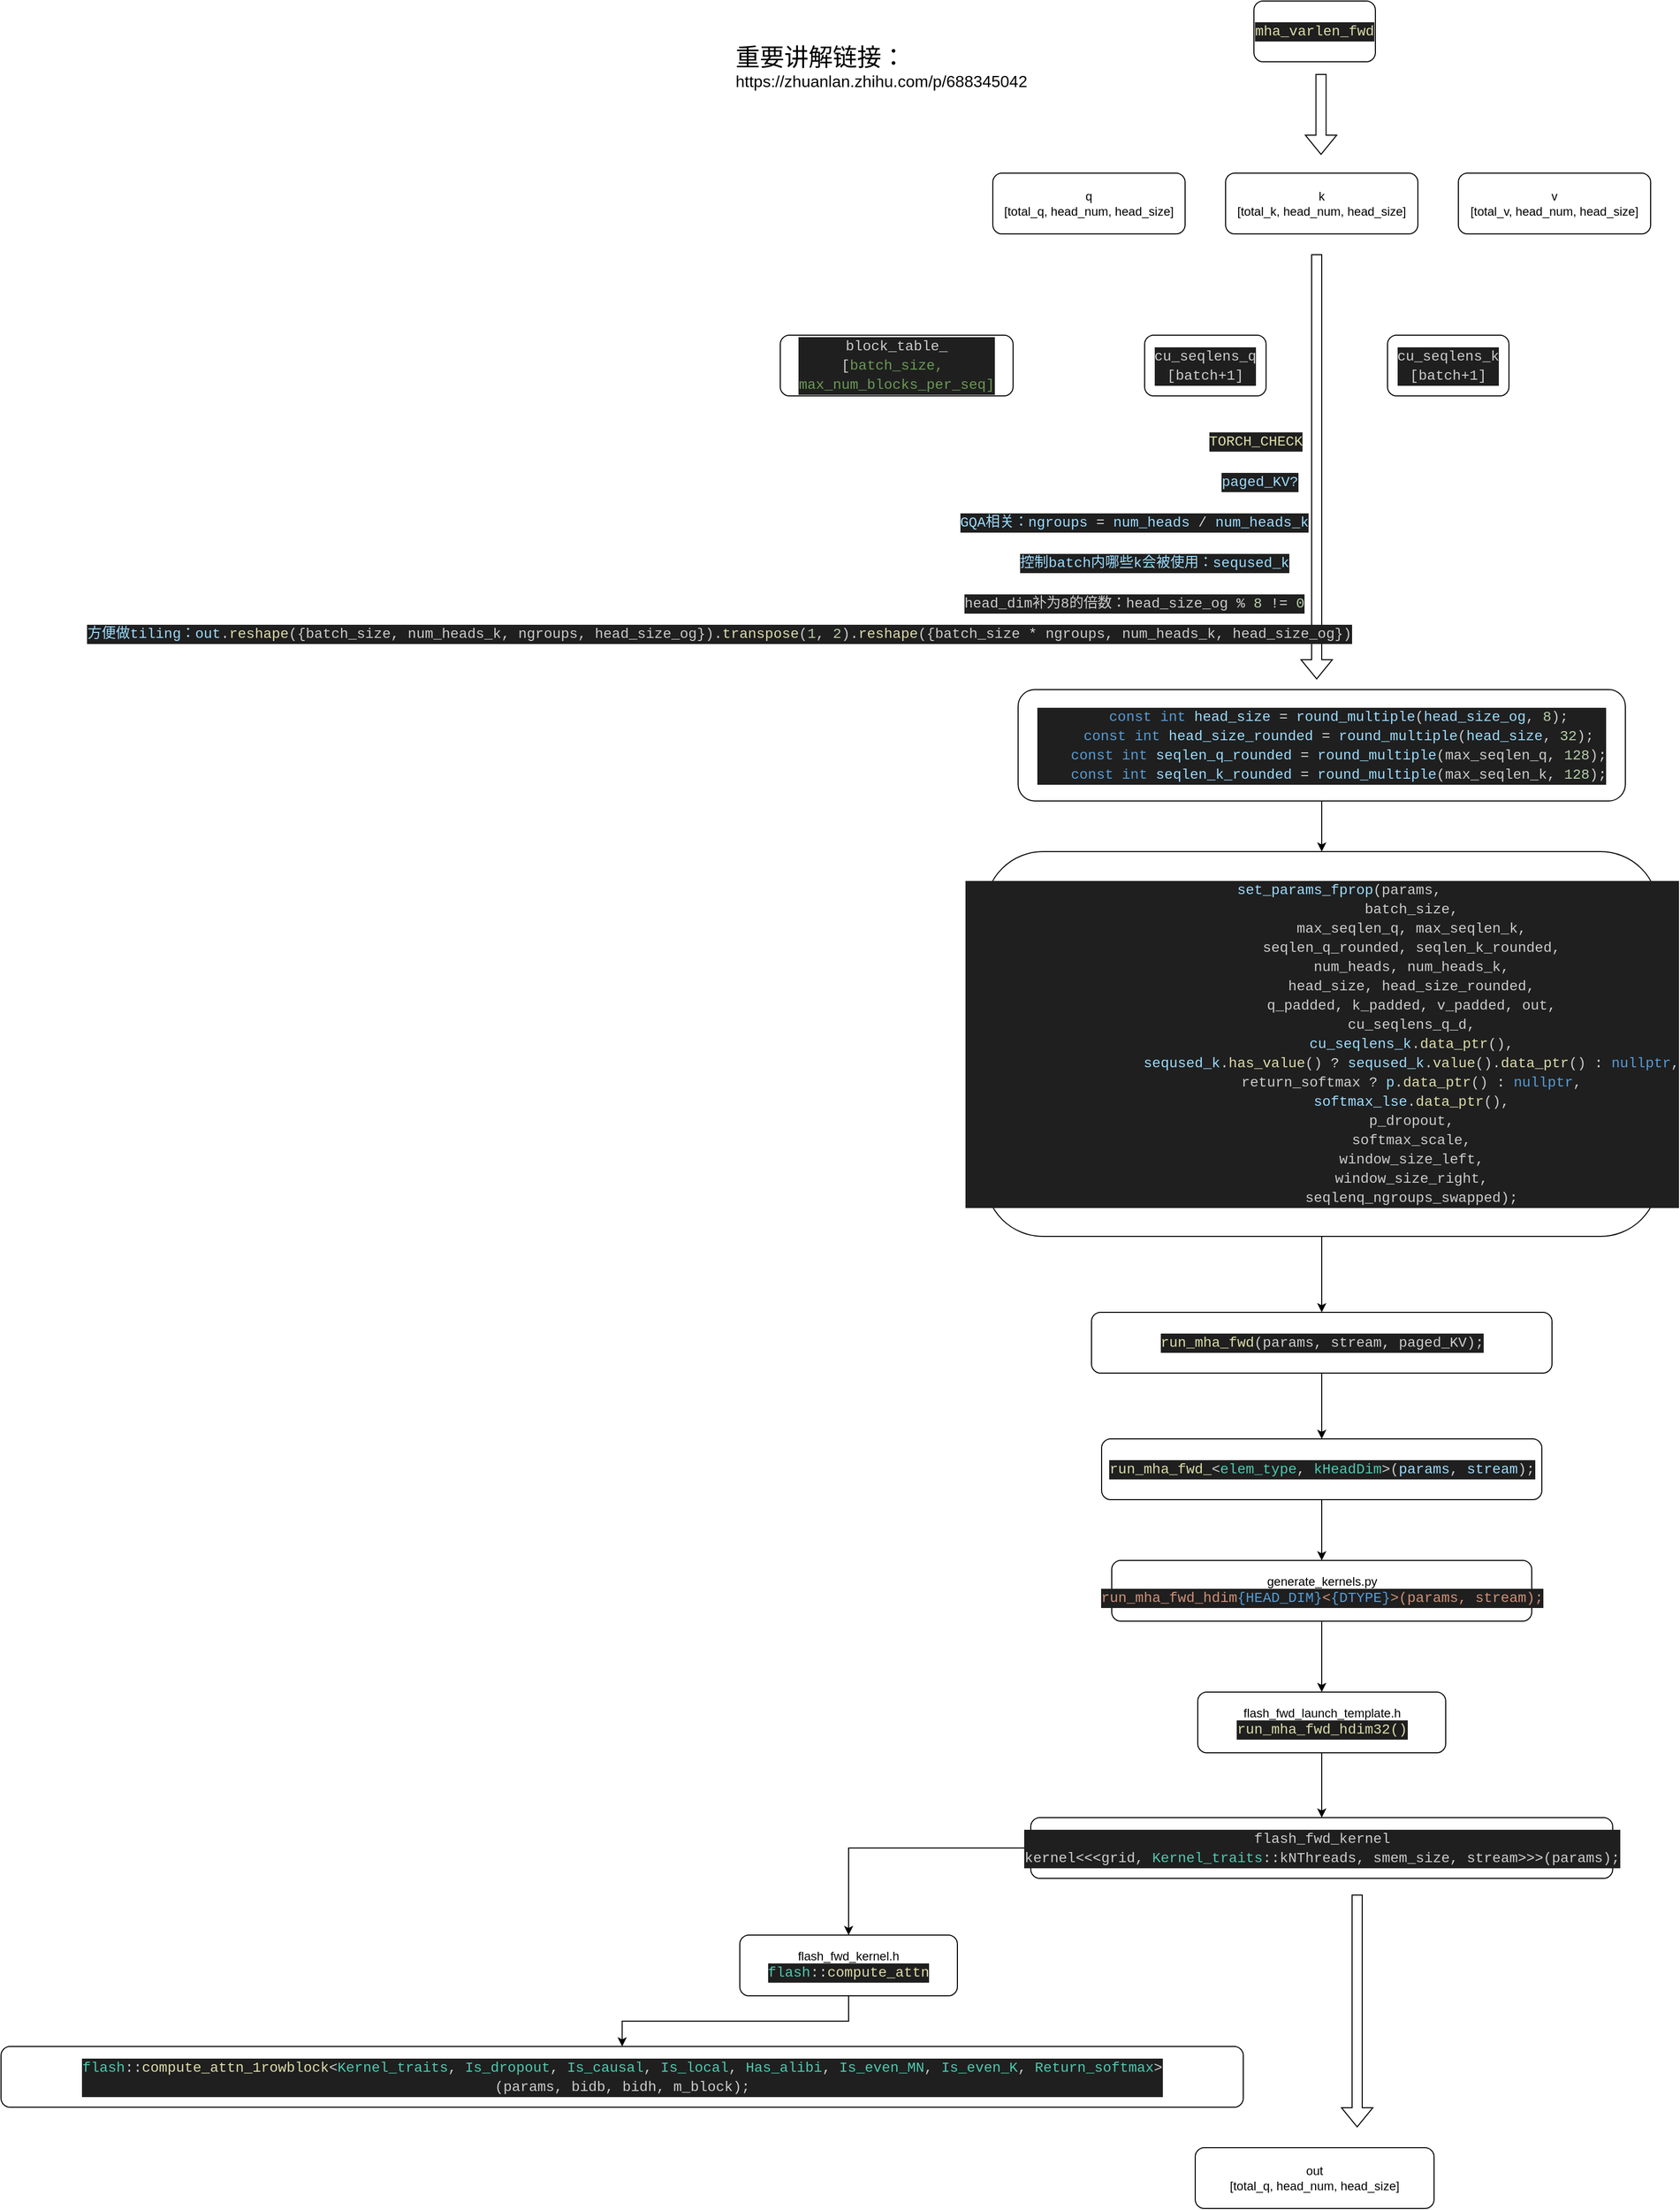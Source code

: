 <mxfile version="24.2.5" type="device">
  <diagram name="第 1 页" id="lJStV8RaI5A1z8thdrf8">
    <mxGraphModel dx="3084" dy="2232" grid="1" gridSize="10" guides="1" tooltips="1" connect="1" arrows="1" fold="1" page="1" pageScale="1" pageWidth="827" pageHeight="1169" math="0" shadow="0">
      <root>
        <mxCell id="0" />
        <mxCell id="1" parent="0" />
        <mxCell id="DAtmgXmAGLAijf5BrxrI-2" value="q&lt;div&gt;[total_q, head_num, head_size]&lt;/div&gt;" style="rounded=1;whiteSpace=wrap;html=1;" parent="1" vertex="1">
          <mxGeometry x="80" y="130" width="190" height="60" as="geometry" />
        </mxCell>
        <mxCell id="DAtmgXmAGLAijf5BrxrI-3" value="&lt;div&gt;v&lt;/div&gt;&lt;div&gt;[total_v, head_num, head_size]&lt;/div&gt;" style="rounded=1;whiteSpace=wrap;html=1;" parent="1" vertex="1">
          <mxGeometry x="540" y="130" width="190" height="60" as="geometry" />
        </mxCell>
        <mxCell id="DAtmgXmAGLAijf5BrxrI-4" value="&lt;div&gt;k&lt;/div&gt;&lt;div&gt;[total_k, head_num, head_size]&lt;/div&gt;" style="rounded=1;whiteSpace=wrap;html=1;" parent="1" vertex="1">
          <mxGeometry x="310" y="130" width="190" height="60" as="geometry" />
        </mxCell>
        <mxCell id="DAtmgXmAGLAijf5BrxrI-6" value="out&lt;div&gt;[total_q, head_num, head_size]&lt;/div&gt;" style="rounded=1;whiteSpace=wrap;html=1;" parent="1" vertex="1">
          <mxGeometry x="280" y="2080" width="236" height="60" as="geometry" />
        </mxCell>
        <mxCell id="DAtmgXmAGLAijf5BrxrI-7" value="&lt;div style=&quot;color: rgb(204, 204, 204); background-color: rgb(31, 31, 31); font-family: Consolas, &amp;quot;Courier New&amp;quot;, monospace; font-size: 14px; line-height: 19px; white-space: pre;&quot;&gt;cu_seqlens_q&lt;/div&gt;&lt;div style=&quot;color: rgb(204, 204, 204); background-color: rgb(31, 31, 31); font-family: Consolas, &amp;quot;Courier New&amp;quot;, monospace; font-size: 14px; line-height: 19px; white-space: pre;&quot;&gt;[batch+1]&lt;/div&gt;" style="rounded=1;whiteSpace=wrap;html=1;" parent="1" vertex="1">
          <mxGeometry x="230" y="290" width="120" height="60" as="geometry" />
        </mxCell>
        <mxCell id="DAtmgXmAGLAijf5BrxrI-8" value="&lt;div style=&quot;color: rgb(204, 204, 204); background-color: rgb(31, 31, 31); font-family: Consolas, &amp;quot;Courier New&amp;quot;, monospace; font-size: 14px; line-height: 19px; white-space: pre;&quot;&gt;cu_seqlens_k&lt;/div&gt;&lt;div style=&quot;color: rgb(204, 204, 204); background-color: rgb(31, 31, 31); font-family: Consolas, &amp;quot;Courier New&amp;quot;, monospace; font-size: 14px; line-height: 19px; white-space: pre;&quot;&gt;[batch+1]&lt;br&gt;&lt;/div&gt;" style="rounded=1;whiteSpace=wrap;html=1;" parent="1" vertex="1">
          <mxGeometry x="470" y="290" width="120" height="60" as="geometry" />
        </mxCell>
        <mxCell id="DAtmgXmAGLAijf5BrxrI-9" value="&lt;div style=&quot;color: rgb(204, 204, 204); background-color: rgb(31, 31, 31); font-family: Consolas, &amp;quot;Courier New&amp;quot;, monospace; font-size: 14px; line-height: 19px; white-space: pre;&quot;&gt;block_table_&lt;/div&gt;&lt;div style=&quot;color: rgb(204, 204, 204); background-color: rgb(31, 31, 31); font-family: Consolas, &amp;quot;Courier New&amp;quot;, monospace; font-size: 14px; line-height: 19px; white-space: pre;&quot;&gt;[&lt;span style=&quot;color: rgb(106, 153, 85);&quot;&gt;batch_size, &lt;/span&gt;&lt;/div&gt;&lt;div style=&quot;color: rgb(204, 204, 204); background-color: rgb(31, 31, 31); font-family: Consolas, &amp;quot;Courier New&amp;quot;, monospace; font-size: 14px; line-height: 19px; white-space: pre;&quot;&gt;&lt;span style=&quot;color: rgb(106, 153, 85);&quot;&gt;max_num_blocks_per_seq]&lt;/span&gt;&lt;/div&gt;" style="rounded=1;whiteSpace=wrap;html=1;" parent="1" vertex="1">
          <mxGeometry x="-130" y="290" width="230" height="60" as="geometry" />
        </mxCell>
        <mxCell id="DAtmgXmAGLAijf5BrxrI-10" value="" style="shape=flexArrow;endArrow=classic;html=1;rounded=0;" parent="1" edge="1">
          <mxGeometry width="50" height="50" relative="1" as="geometry">
            <mxPoint x="400" y="210" as="sourcePoint" />
            <mxPoint x="400" y="630" as="targetPoint" />
          </mxGeometry>
        </mxCell>
        <mxCell id="DAtmgXmAGLAijf5BrxrI-11" value="&lt;div style=&quot;color: rgb(204, 204, 204); background-color: rgb(31, 31, 31); font-family: Consolas, &amp;quot;Courier New&amp;quot;, monospace; font-size: 14px; line-height: 19px; white-space: pre;&quot;&gt;&lt;span style=&quot;color: #dcdcaa;&quot;&gt;TORCH_CHECK&lt;/span&gt;&lt;/div&gt;" style="text;html=1;align=center;verticalAlign=middle;whiteSpace=wrap;rounded=0;" parent="1" vertex="1">
          <mxGeometry x="310" y="380" width="60" height="30" as="geometry" />
        </mxCell>
        <mxCell id="DAtmgXmAGLAijf5BrxrI-12" value="&lt;div style=&quot;color: rgb(204, 204, 204); background-color: rgb(31, 31, 31); font-family: Consolas, &amp;quot;Courier New&amp;quot;, monospace; font-size: 14px; line-height: 19px; white-space: pre;&quot;&gt;&lt;span style=&quot;color: #9cdcfe;&quot;&gt;paged_KV?&lt;/span&gt;&lt;/div&gt;" style="text;html=1;align=center;verticalAlign=middle;whiteSpace=wrap;rounded=0;" parent="1" vertex="1">
          <mxGeometry x="296" y="420" width="96" height="30" as="geometry" />
        </mxCell>
        <mxCell id="DAtmgXmAGLAijf5BrxrI-14" value="&lt;div style=&quot;color: rgb(204, 204, 204); background-color: rgb(31, 31, 31); font-family: Consolas, &amp;quot;Courier New&amp;quot;, monospace; font-size: 14px; line-height: 19px; white-space: pre;&quot;&gt;&lt;span style=&quot;color: #9cdcfe;&quot;&gt;GQA相关：ngroups&lt;/span&gt; &lt;span style=&quot;color: #d4d4d4;&quot;&gt;=&lt;/span&gt; &lt;span style=&quot;color: #9cdcfe;&quot;&gt;num_heads&lt;/span&gt; &lt;span style=&quot;color: #d4d4d4;&quot;&gt;/&lt;/span&gt; &lt;span style=&quot;color: #9cdcfe;&quot;&gt;num_heads_k&lt;/span&gt;&lt;/div&gt;" style="text;html=1;align=center;verticalAlign=middle;whiteSpace=wrap;rounded=0;" parent="1" vertex="1">
          <mxGeometry x="80" y="460" width="280" height="30" as="geometry" />
        </mxCell>
        <mxCell id="DAtmgXmAGLAijf5BrxrI-15" value="&lt;div style=&quot;color: rgb(204, 204, 204); background-color: rgb(31, 31, 31); font-family: Consolas, &amp;quot;Courier New&amp;quot;, monospace; font-size: 14px; line-height: 19px; white-space: pre;&quot;&gt;&lt;span style=&quot;color: #9cdcfe;&quot;&gt;控制batch内哪些k会被使用：seqused_k&lt;/span&gt;&lt;/div&gt;" style="text;html=1;align=center;verticalAlign=middle;whiteSpace=wrap;rounded=0;" parent="1" vertex="1">
          <mxGeometry x="210" y="500" width="60" height="30" as="geometry" />
        </mxCell>
        <mxCell id="DAtmgXmAGLAijf5BrxrI-16" value="&lt;div style=&quot;color: rgb(204, 204, 204); background-color: rgb(31, 31, 31); font-family: Consolas, &amp;quot;Courier New&amp;quot;, monospace; font-size: 14px; line-height: 19px; white-space: pre;&quot;&gt;head_dim补为8的倍数：head_size_og &lt;span style=&quot;color: #d4d4d4;&quot;&gt;%&lt;/span&gt; &lt;span style=&quot;color: #b5cea8;&quot;&gt;8&lt;/span&gt; &lt;span style=&quot;color: #d4d4d4;&quot;&gt;!=&lt;/span&gt; &lt;span style=&quot;color: #b5cea8;&quot;&gt;0&lt;/span&gt;&lt;/div&gt;" style="text;html=1;align=center;verticalAlign=middle;whiteSpace=wrap;rounded=0;" parent="1" vertex="1">
          <mxGeometry x="190" y="540" width="60" height="30" as="geometry" />
        </mxCell>
        <mxCell id="DAtmgXmAGLAijf5BrxrI-17" value="&lt;div style=&quot;color: rgb(204, 204, 204); background-color: rgb(31, 31, 31); font-family: Consolas, &amp;quot;Courier New&amp;quot;, monospace; font-size: 14px; line-height: 19px; white-space: pre;&quot;&gt;&lt;span style=&quot;color: #9cdcfe;&quot;&gt;方便做tiling：out&lt;/span&gt;.&lt;span style=&quot;color: #dcdcaa;&quot;&gt;reshape&lt;/span&gt;({batch_size, num_heads_k, ngroups, head_size_og}).&lt;span style=&quot;color: #dcdcaa;&quot;&gt;transpose&lt;/span&gt;(&lt;span style=&quot;color: #b5cea8;&quot;&gt;1&lt;/span&gt;, &lt;span style=&quot;color: #b5cea8;&quot;&gt;2&lt;/span&gt;).&lt;span style=&quot;color: #dcdcaa;&quot;&gt;reshape&lt;/span&gt;({batch_size &lt;span style=&quot;color: #d4d4d4;&quot;&gt;*&lt;/span&gt; ngroups, num_heads_k, head_size_og})&lt;/div&gt;" style="text;html=1;align=center;verticalAlign=middle;whiteSpace=wrap;rounded=0;" parent="1" vertex="1">
          <mxGeometry x="-220" y="570" width="60" height="30" as="geometry" />
        </mxCell>
        <mxCell id="DAtmgXmAGLAijf5BrxrI-21" value="" style="edgeStyle=orthogonalEdgeStyle;rounded=0;orthogonalLoop=1;jettySize=auto;html=1;" parent="1" source="DAtmgXmAGLAijf5BrxrI-19" target="DAtmgXmAGLAijf5BrxrI-20" edge="1">
          <mxGeometry relative="1" as="geometry" />
        </mxCell>
        <mxCell id="DAtmgXmAGLAijf5BrxrI-19" value="&lt;div style=&quot;color: rgb(204, 204, 204); background-color: rgb(31, 31, 31); font-family: Consolas, &amp;quot;Courier New&amp;quot;, monospace; font-size: 14px; line-height: 19px; white-space: pre;&quot;&gt;&lt;div&gt;&amp;nbsp; &amp;nbsp; &lt;span style=&quot;color: #569cd6;&quot;&gt;const&lt;/span&gt; &lt;span style=&quot;color: #569cd6;&quot;&gt;int&lt;/span&gt; &lt;span style=&quot;color: #9cdcfe;&quot;&gt;head_size&lt;/span&gt; &lt;span style=&quot;color: #d4d4d4;&quot;&gt;=&lt;/span&gt; &lt;span style=&quot;color: #9cdcfe;&quot;&gt;round_multiple&lt;/span&gt;(&lt;span style=&quot;color: #9cdcfe;&quot;&gt;head_size_og&lt;/span&gt;, &lt;span style=&quot;color: #b5cea8;&quot;&gt;8&lt;/span&gt;);&lt;/div&gt;&lt;div&gt;&amp;nbsp; &amp;nbsp; &lt;span style=&quot;color: #569cd6;&quot;&gt;const&lt;/span&gt; &lt;span style=&quot;color: #569cd6;&quot;&gt;int&lt;/span&gt; &lt;span style=&quot;color: #9cdcfe;&quot;&gt;head_size_rounded&lt;/span&gt; &lt;span style=&quot;color: #d4d4d4;&quot;&gt;=&lt;/span&gt; &lt;span style=&quot;color: #9cdcfe;&quot;&gt;round_multiple&lt;/span&gt;(&lt;span style=&quot;color: #9cdcfe;&quot;&gt;head_size&lt;/span&gt;, &lt;span style=&quot;color: #b5cea8;&quot;&gt;32&lt;/span&gt;);&lt;/div&gt;&lt;div&gt;&amp;nbsp; &amp;nbsp; &lt;span style=&quot;color: #569cd6;&quot;&gt;const&lt;/span&gt; &lt;span style=&quot;color: #569cd6;&quot;&gt;int&lt;/span&gt; &lt;span style=&quot;color: #9cdcfe;&quot;&gt;seqlen_q_rounded&lt;/span&gt; &lt;span style=&quot;color: #d4d4d4;&quot;&gt;=&lt;/span&gt; &lt;span style=&quot;color: #9cdcfe;&quot;&gt;round_multiple&lt;/span&gt;(max_seqlen_q, &lt;span style=&quot;color: #b5cea8;&quot;&gt;128&lt;/span&gt;);&lt;/div&gt;&lt;div&gt;&amp;nbsp; &amp;nbsp; &lt;span style=&quot;color: #569cd6;&quot;&gt;const&lt;/span&gt; &lt;span style=&quot;color: #569cd6;&quot;&gt;int&lt;/span&gt; &lt;span style=&quot;color: #9cdcfe;&quot;&gt;seqlen_k_rounded&lt;/span&gt; &lt;span style=&quot;color: #d4d4d4;&quot;&gt;=&lt;/span&gt; &lt;span style=&quot;color: #9cdcfe;&quot;&gt;round_multiple&lt;/span&gt;(max_seqlen_k, &lt;span style=&quot;color: #b5cea8;&quot;&gt;128&lt;/span&gt;);&lt;/div&gt;&lt;/div&gt;" style="rounded=1;whiteSpace=wrap;html=1;" parent="1" vertex="1">
          <mxGeometry x="105" y="640" width="600" height="110" as="geometry" />
        </mxCell>
        <mxCell id="DAtmgXmAGLAijf5BrxrI-23" value="" style="edgeStyle=orthogonalEdgeStyle;rounded=0;orthogonalLoop=1;jettySize=auto;html=1;" parent="1" source="DAtmgXmAGLAijf5BrxrI-20" target="DAtmgXmAGLAijf5BrxrI-22" edge="1">
          <mxGeometry relative="1" as="geometry" />
        </mxCell>
        <mxCell id="DAtmgXmAGLAijf5BrxrI-20" value="&lt;div style=&quot;color: rgb(204, 204, 204); background-color: rgb(31, 31, 31); font-family: Consolas, &amp;quot;Courier New&amp;quot;, monospace; font-size: 14px; line-height: 19px; white-space: pre;&quot;&gt;&lt;div&gt;&amp;nbsp; &amp;nbsp; &lt;span style=&quot;color: #9cdcfe;&quot;&gt;set_params_fprop&lt;/span&gt;(params,&lt;/div&gt;&lt;div&gt;&amp;nbsp; &amp;nbsp; &amp;nbsp; &amp;nbsp; &amp;nbsp; &amp;nbsp; &amp;nbsp; &amp;nbsp; &amp;nbsp; &amp;nbsp; &amp;nbsp;batch_size,&lt;/div&gt;&lt;div&gt;&amp;nbsp; &amp;nbsp; &amp;nbsp; &amp;nbsp; &amp;nbsp; &amp;nbsp; &amp;nbsp; &amp;nbsp; &amp;nbsp; &amp;nbsp; &amp;nbsp;max_seqlen_q, max_seqlen_k,&lt;/div&gt;&lt;div&gt;&amp;nbsp; &amp;nbsp; &amp;nbsp; &amp;nbsp; &amp;nbsp; &amp;nbsp; &amp;nbsp; &amp;nbsp; &amp;nbsp; &amp;nbsp; &amp;nbsp;seqlen_q_rounded, seqlen_k_rounded,&lt;/div&gt;&lt;div&gt;&amp;nbsp; &amp;nbsp; &amp;nbsp; &amp;nbsp; &amp;nbsp; &amp;nbsp; &amp;nbsp; &amp;nbsp; &amp;nbsp; &amp;nbsp; &amp;nbsp;num_heads, num_heads_k,&lt;/div&gt;&lt;div&gt;&amp;nbsp; &amp;nbsp; &amp;nbsp; &amp;nbsp; &amp;nbsp; &amp;nbsp; &amp;nbsp; &amp;nbsp; &amp;nbsp; &amp;nbsp; &amp;nbsp;head_size, head_size_rounded,&lt;/div&gt;&lt;div&gt;&amp;nbsp; &amp;nbsp; &amp;nbsp; &amp;nbsp; &amp;nbsp; &amp;nbsp; &amp;nbsp; &amp;nbsp; &amp;nbsp; &amp;nbsp; &amp;nbsp;q_padded, k_padded, v_padded, out,&lt;/div&gt;&lt;div&gt;&amp;nbsp; &amp;nbsp; &amp;nbsp; &amp;nbsp; &amp;nbsp; &amp;nbsp; &amp;nbsp; &amp;nbsp; &amp;nbsp; &amp;nbsp; &amp;nbsp;cu_seqlens_q_d,&lt;/div&gt;&lt;div&gt;&amp;nbsp; &amp;nbsp; &amp;nbsp; &amp;nbsp; &amp;nbsp; &amp;nbsp; &amp;nbsp; &amp;nbsp; &amp;nbsp; &amp;nbsp; &amp;nbsp;&lt;span style=&quot;color: #9cdcfe;&quot;&gt;cu_seqlens_k&lt;/span&gt;.&lt;span style=&quot;color: #dcdcaa;&quot;&gt;data_ptr&lt;/span&gt;(),&lt;/div&gt;&lt;div&gt;&amp;nbsp; &amp;nbsp; &amp;nbsp; &amp;nbsp; &amp;nbsp; &amp;nbsp; &amp;nbsp; &amp;nbsp; &amp;nbsp; &amp;nbsp; &amp;nbsp;&lt;span style=&quot;color: #9cdcfe;&quot;&gt;seqused_k&lt;/span&gt;.&lt;span style=&quot;color: #dcdcaa;&quot;&gt;has_value&lt;/span&gt;() &lt;span style=&quot;color: #d4d4d4;&quot;&gt;?&lt;/span&gt; &lt;span style=&quot;color: #9cdcfe;&quot;&gt;seqused_k&lt;/span&gt;.&lt;span style=&quot;color: #dcdcaa;&quot;&gt;value&lt;/span&gt;().&lt;span style=&quot;color: #dcdcaa;&quot;&gt;data_ptr&lt;/span&gt;() &lt;span style=&quot;color: #d4d4d4;&quot;&gt;:&lt;/span&gt; &lt;span style=&quot;color: #569cd6;&quot;&gt;nullptr&lt;/span&gt;,&lt;/div&gt;&lt;div&gt;&amp;nbsp; &amp;nbsp; &amp;nbsp; &amp;nbsp; &amp;nbsp; &amp;nbsp; &amp;nbsp; &amp;nbsp; &amp;nbsp; &amp;nbsp; &amp;nbsp;return_softmax &lt;span style=&quot;color: #d4d4d4;&quot;&gt;?&lt;/span&gt; &lt;span style=&quot;color: #9cdcfe;&quot;&gt;p&lt;/span&gt;.&lt;span style=&quot;color: #dcdcaa;&quot;&gt;data_ptr&lt;/span&gt;() &lt;span style=&quot;color: #d4d4d4;&quot;&gt;:&lt;/span&gt; &lt;span style=&quot;color: #569cd6;&quot;&gt;nullptr&lt;/span&gt;,&lt;/div&gt;&lt;div&gt;&amp;nbsp; &amp;nbsp; &amp;nbsp; &amp;nbsp; &amp;nbsp; &amp;nbsp; &amp;nbsp; &amp;nbsp; &amp;nbsp; &amp;nbsp; &amp;nbsp;&lt;span style=&quot;color: #9cdcfe;&quot;&gt;softmax_lse&lt;/span&gt;.&lt;span style=&quot;color: #dcdcaa;&quot;&gt;data_ptr&lt;/span&gt;(),&lt;/div&gt;&lt;div&gt;&amp;nbsp; &amp;nbsp; &amp;nbsp; &amp;nbsp; &amp;nbsp; &amp;nbsp; &amp;nbsp; &amp;nbsp; &amp;nbsp; &amp;nbsp; &amp;nbsp;p_dropout,&lt;/div&gt;&lt;div&gt;&amp;nbsp; &amp;nbsp; &amp;nbsp; &amp;nbsp; &amp;nbsp; &amp;nbsp; &amp;nbsp; &amp;nbsp; &amp;nbsp; &amp;nbsp; &amp;nbsp;softmax_scale,&lt;/div&gt;&lt;div&gt;&amp;nbsp; &amp;nbsp; &amp;nbsp; &amp;nbsp; &amp;nbsp; &amp;nbsp; &amp;nbsp; &amp;nbsp; &amp;nbsp; &amp;nbsp; &amp;nbsp;window_size_left,&lt;/div&gt;&lt;div&gt;&amp;nbsp; &amp;nbsp; &amp;nbsp; &amp;nbsp; &amp;nbsp; &amp;nbsp; &amp;nbsp; &amp;nbsp; &amp;nbsp; &amp;nbsp; &amp;nbsp;window_size_right,&lt;/div&gt;&lt;div&gt;&amp;nbsp; &amp;nbsp; &amp;nbsp; &amp;nbsp; &amp;nbsp; &amp;nbsp; &amp;nbsp; &amp;nbsp; &amp;nbsp; &amp;nbsp; &amp;nbsp;seqlenq_ngroups_swapped);&lt;/div&gt;&lt;/div&gt;" style="whiteSpace=wrap;html=1;rounded=1;" parent="1" vertex="1">
          <mxGeometry x="72.5" y="800" width="665" height="380" as="geometry" />
        </mxCell>
        <mxCell id="DAtmgXmAGLAijf5BrxrI-27" value="" style="edgeStyle=orthogonalEdgeStyle;rounded=0;orthogonalLoop=1;jettySize=auto;html=1;" parent="1" source="DAtmgXmAGLAijf5BrxrI-22" target="DAtmgXmAGLAijf5BrxrI-26" edge="1">
          <mxGeometry relative="1" as="geometry" />
        </mxCell>
        <mxCell id="DAtmgXmAGLAijf5BrxrI-22" value="&lt;div style=&quot;color: #cccccc;background-color: #1f1f1f;font-family: Consolas, &#39;Courier New&#39;, monospace;font-weight: normal;font-size: 14px;line-height: 19px;white-space: pre;&quot;&gt;&lt;div&gt;&lt;span style=&quot;color: #dcdcaa;&quot;&gt;run_mha_fwd&lt;/span&gt;&lt;span style=&quot;color: #cccccc;&quot;&gt;(params, stream, paged_KV);&lt;/span&gt;&lt;/div&gt;&lt;/div&gt;" style="whiteSpace=wrap;html=1;rounded=1;" parent="1" vertex="1">
          <mxGeometry x="177.5" y="1255" width="455" height="60" as="geometry" />
        </mxCell>
        <mxCell id="DAtmgXmAGLAijf5BrxrI-25" value="&lt;div style=&quot;text-align: left;&quot;&gt;&lt;span style=&quot;background-color: initial;&quot;&gt;&lt;font style=&quot;font-size: 24px;&quot;&gt;重要讲解链接：&lt;/font&gt;&lt;/span&gt;&lt;/div&gt;&lt;div style=&quot;text-align: left;&quot;&gt;&lt;font size=&quot;3&quot;&gt;https://zhuanlan.zhihu.com/p/688345042&lt;/font&gt;&lt;br&gt;&lt;/div&gt;" style="text;html=1;align=center;verticalAlign=middle;whiteSpace=wrap;rounded=0;" parent="1" vertex="1">
          <mxGeometry x="-220" y="10" width="380" height="30" as="geometry" />
        </mxCell>
        <mxCell id="DAtmgXmAGLAijf5BrxrI-29" value="" style="edgeStyle=orthogonalEdgeStyle;rounded=0;orthogonalLoop=1;jettySize=auto;html=1;" parent="1" source="DAtmgXmAGLAijf5BrxrI-26" target="DAtmgXmAGLAijf5BrxrI-28" edge="1">
          <mxGeometry relative="1" as="geometry" />
        </mxCell>
        <mxCell id="DAtmgXmAGLAijf5BrxrI-26" value="&lt;div style=&quot;color: rgb(204, 204, 204); background-color: rgb(31, 31, 31); font-family: Consolas, &amp;quot;Courier New&amp;quot;, monospace; font-size: 14px; line-height: 19px; white-space: pre;&quot;&gt;&lt;span style=&quot;color: #dcdcaa;&quot;&gt;run_mha_fwd_&lt;/span&gt;&amp;lt;&lt;span style=&quot;color: #4ec9b0;&quot;&gt;elem_type&lt;/span&gt;, &lt;span style=&quot;color: #4ec9b0;&quot;&gt;kHeadDim&lt;/span&gt;&amp;gt;(&lt;span style=&quot;color: #9cdcfe;&quot;&gt;params&lt;/span&gt;, &lt;span style=&quot;color: #9cdcfe;&quot;&gt;stream&lt;/span&gt;);&lt;/div&gt;" style="whiteSpace=wrap;html=1;rounded=1;" parent="1" vertex="1">
          <mxGeometry x="187.5" y="1380" width="435" height="60" as="geometry" />
        </mxCell>
        <mxCell id="DAtmgXmAGLAijf5BrxrI-31" value="" style="edgeStyle=orthogonalEdgeStyle;rounded=0;orthogonalLoop=1;jettySize=auto;html=1;" parent="1" source="DAtmgXmAGLAijf5BrxrI-28" target="DAtmgXmAGLAijf5BrxrI-30" edge="1">
          <mxGeometry relative="1" as="geometry" />
        </mxCell>
        <mxCell id="DAtmgXmAGLAijf5BrxrI-28" value="generate_kernels.py&lt;div&gt;&lt;div style=&quot;color: rgb(204, 204, 204); background-color: rgb(31, 31, 31); font-family: Consolas, &amp;quot;Courier New&amp;quot;, monospace; font-size: 14px; line-height: 19px; white-space: pre;&quot;&gt;&lt;span style=&quot;color: #ce9178;&quot;&gt;run_mha_fwd_hdim&lt;/span&gt;&lt;span style=&quot;color: #569cd6;&quot;&gt;{HEAD_DIM}&lt;/span&gt;&lt;span style=&quot;color: #ce9178;&quot;&gt;&amp;lt;&lt;/span&gt;&lt;span style=&quot;color: #569cd6;&quot;&gt;{DTYPE}&lt;/span&gt;&lt;span style=&quot;color: #ce9178;&quot;&gt;&amp;gt;(params, stream);&lt;/span&gt;&lt;/div&gt;&lt;/div&gt;" style="whiteSpace=wrap;html=1;rounded=1;" parent="1" vertex="1">
          <mxGeometry x="197.5" y="1500" width="415" height="60" as="geometry" />
        </mxCell>
        <mxCell id="DAtmgXmAGLAijf5BrxrI-33" value="" style="edgeStyle=orthogonalEdgeStyle;rounded=0;orthogonalLoop=1;jettySize=auto;html=1;" parent="1" source="DAtmgXmAGLAijf5BrxrI-30" target="DAtmgXmAGLAijf5BrxrI-32" edge="1">
          <mxGeometry relative="1" as="geometry" />
        </mxCell>
        <mxCell id="DAtmgXmAGLAijf5BrxrI-30" value="flash_fwd_launch_template.h&lt;div&gt;&lt;div style=&quot;color: rgb(204, 204, 204); background-color: rgb(31, 31, 31); font-family: Consolas, &amp;quot;Courier New&amp;quot;, monospace; font-size: 14px; line-height: 19px; white-space: pre;&quot;&gt;&lt;span style=&quot;color: #dcdcaa;&quot;&gt;run_mha_fwd_hdim32()&lt;/span&gt;&lt;/div&gt;&lt;/div&gt;" style="whiteSpace=wrap;html=1;rounded=1;" parent="1" vertex="1">
          <mxGeometry x="282.5" y="1630" width="245" height="60" as="geometry" />
        </mxCell>
        <mxCell id="DAtmgXmAGLAijf5BrxrI-35" value="" style="edgeStyle=orthogonalEdgeStyle;rounded=0;orthogonalLoop=1;jettySize=auto;html=1;" parent="1" source="DAtmgXmAGLAijf5BrxrI-32" target="DAtmgXmAGLAijf5BrxrI-34" edge="1">
          <mxGeometry relative="1" as="geometry" />
        </mxCell>
        <mxCell id="DAtmgXmAGLAijf5BrxrI-32" value="&lt;div style=&quot;color: rgb(204, 204, 204); background-color: rgb(31, 31, 31); font-family: Consolas, &amp;quot;Courier New&amp;quot;, monospace; font-size: 14px; line-height: 19px; white-space: pre;&quot;&gt;flash_fwd_kernel&lt;/div&gt;&lt;div style=&quot;color: rgb(204, 204, 204); background-color: rgb(31, 31, 31); font-family: Consolas, &amp;quot;Courier New&amp;quot;, monospace; font-size: 14px; line-height: 19px; white-space: pre;&quot;&gt;&lt;div style=&quot;line-height: 19px;&quot;&gt;kernel&lt;span style=&quot;color: #d4d4d4;&quot;&gt;&amp;lt;&amp;lt;&amp;lt;&lt;/span&gt;grid, &lt;span style=&quot;color: #4ec9b0;&quot;&gt;Kernel_traits&lt;/span&gt;::kNThreads, smem_size, stream&lt;span style=&quot;color: #d4d4d4;&quot;&gt;&amp;gt;&amp;gt;&amp;gt;&lt;/span&gt;(params);&lt;/div&gt;&lt;/div&gt;" style="whiteSpace=wrap;html=1;rounded=1;" parent="1" vertex="1">
          <mxGeometry x="117.5" y="1754" width="575" height="60" as="geometry" />
        </mxCell>
        <mxCell id="DAtmgXmAGLAijf5BrxrI-37" value="" style="edgeStyle=orthogonalEdgeStyle;rounded=0;orthogonalLoop=1;jettySize=auto;html=1;" parent="1" source="DAtmgXmAGLAijf5BrxrI-34" target="DAtmgXmAGLAijf5BrxrI-36" edge="1">
          <mxGeometry relative="1" as="geometry" />
        </mxCell>
        <mxCell id="DAtmgXmAGLAijf5BrxrI-34" value="flash_fwd_kernel.h&lt;div&gt;&lt;div style=&quot;color: rgb(204, 204, 204); background-color: rgb(31, 31, 31); font-family: Consolas, &amp;quot;Courier New&amp;quot;, monospace; font-size: 14px; line-height: 19px; white-space: pre;&quot;&gt;&lt;span style=&quot;color: #4ec9b0;&quot;&gt;flash&lt;/span&gt;::&lt;span style=&quot;color: #dcdcaa;&quot;&gt;compute_attn&lt;/span&gt;&lt;/div&gt;&lt;/div&gt;" style="whiteSpace=wrap;html=1;rounded=1;" parent="1" vertex="1">
          <mxGeometry x="-170" y="1870" width="215" height="60" as="geometry" />
        </mxCell>
        <mxCell id="DAtmgXmAGLAijf5BrxrI-36" value="&lt;div style=&quot;color: rgb(204, 204, 204); background-color: rgb(31, 31, 31); font-family: Consolas, &amp;quot;Courier New&amp;quot;, monospace; font-size: 14px; line-height: 19px; white-space: pre;&quot;&gt;&lt;span style=&quot;color: #4ec9b0;&quot;&gt;flash&lt;/span&gt;::&lt;span style=&quot;color: #dcdcaa;&quot;&gt;compute_attn_1rowblock&lt;/span&gt;&amp;lt;&lt;span style=&quot;color: #4ec9b0;&quot;&gt;Kernel_traits&lt;/span&gt;, &lt;span style=&quot;color: #4ec9b0;&quot;&gt;Is_dropout&lt;/span&gt;, &lt;span style=&quot;color: #4ec9b0;&quot;&gt;Is_causal&lt;/span&gt;, &lt;span style=&quot;color: #4ec9b0;&quot;&gt;Is_local&lt;/span&gt;, &lt;span style=&quot;color: #4ec9b0;&quot;&gt;Has_alibi&lt;/span&gt;, &lt;span style=&quot;color: #4ec9b0;&quot;&gt;Is_even_MN&lt;/span&gt;, &lt;span style=&quot;color: #4ec9b0;&quot;&gt;Is_even_K&lt;/span&gt;, &lt;span style=&quot;color: #4ec9b0;&quot;&gt;Return_softmax&lt;/span&gt;&amp;gt;&lt;/div&gt;&lt;div style=&quot;color: rgb(204, 204, 204); background-color: rgb(31, 31, 31); font-family: Consolas, &amp;quot;Courier New&amp;quot;, monospace; font-size: 14px; line-height: 19px; white-space: pre;&quot;&gt;(params, bidb, bidh, m_block);&lt;/div&gt;" style="whiteSpace=wrap;html=1;rounded=1;" parent="1" vertex="1">
          <mxGeometry x="-900" y="1980" width="1227.5" height="60" as="geometry" />
        </mxCell>
        <mxCell id="DAtmgXmAGLAijf5BrxrI-38" value="" style="shape=flexArrow;endArrow=classic;html=1;rounded=0;" parent="1" edge="1">
          <mxGeometry width="50" height="50" relative="1" as="geometry">
            <mxPoint x="440" y="1830" as="sourcePoint" />
            <mxPoint x="440" y="2060" as="targetPoint" />
          </mxGeometry>
        </mxCell>
        <mxCell id="khu91ScEa7h5S4R1IuwK-1" value="&lt;div style=&quot;color: rgb(204, 204, 204); background-color: rgb(31, 31, 31); font-family: Consolas, &amp;quot;Courier New&amp;quot;, monospace; font-size: 14px; line-height: 19px; white-space: pre;&quot;&gt;&lt;span style=&quot;color: #dcdcaa;&quot;&gt;mha_varlen_fwd&lt;/span&gt;&lt;/div&gt;" style="rounded=1;whiteSpace=wrap;html=1;" vertex="1" parent="1">
          <mxGeometry x="338" y="-40" width="120" height="60" as="geometry" />
        </mxCell>
        <mxCell id="khu91ScEa7h5S4R1IuwK-2" value="" style="shape=flexArrow;endArrow=classic;html=1;rounded=0;" edge="1" parent="1">
          <mxGeometry width="50" height="50" relative="1" as="geometry">
            <mxPoint x="404.29" y="32" as="sourcePoint" />
            <mxPoint x="404.29" y="112" as="targetPoint" />
          </mxGeometry>
        </mxCell>
      </root>
    </mxGraphModel>
  </diagram>
</mxfile>

